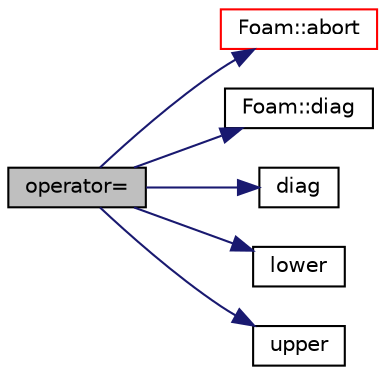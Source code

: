 digraph "operator="
{
  bgcolor="transparent";
  edge [fontname="Helvetica",fontsize="10",labelfontname="Helvetica",labelfontsize="10"];
  node [fontname="Helvetica",fontsize="10",shape=record];
  rankdir="LR";
  Node1 [label="operator=",height=0.2,width=0.4,color="black", fillcolor="grey75", style="filled", fontcolor="black"];
  Node1 -> Node2 [color="midnightblue",fontsize="10",style="solid",fontname="Helvetica"];
  Node2 [label="Foam::abort",height=0.2,width=0.4,color="red",URL="$a10725.html#a447107a607d03e417307c203fa5fb44b"];
  Node1 -> Node3 [color="midnightblue",fontsize="10",style="solid",fontname="Helvetica"];
  Node3 [label="Foam::diag",height=0.2,width=0.4,color="black",URL="$a10725.html#a8cdb0ba0633c91ed7041368519cd217c"];
  Node1 -> Node4 [color="midnightblue",fontsize="10",style="solid",fontname="Helvetica"];
  Node4 [label="diag",height=0.2,width=0.4,color="black",URL="$a01282.html#a9140aaa9630c2cba2fe28369a649f2f0"];
  Node1 -> Node5 [color="midnightblue",fontsize="10",style="solid",fontname="Helvetica"];
  Node5 [label="lower",height=0.2,width=0.4,color="black",URL="$a01282.html#a734a4ef740d3c42f77537ecea178a161"];
  Node1 -> Node6 [color="midnightblue",fontsize="10",style="solid",fontname="Helvetica"];
  Node6 [label="upper",height=0.2,width=0.4,color="black",URL="$a01282.html#a11672a767f497e24dce3ff31da13d9d0"];
}
